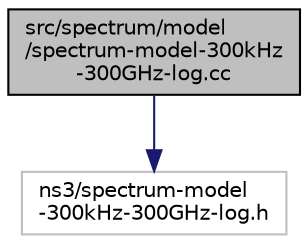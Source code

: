 digraph "src/spectrum/model/spectrum-model-300kHz-300GHz-log.cc"
{
 // LATEX_PDF_SIZE
  edge [fontname="Helvetica",fontsize="10",labelfontname="Helvetica",labelfontsize="10"];
  node [fontname="Helvetica",fontsize="10",shape=record];
  Node1 [label="src/spectrum/model\l/spectrum-model-300kHz\l-300GHz-log.cc",height=0.2,width=0.4,color="black", fillcolor="grey75", style="filled", fontcolor="black",tooltip=" "];
  Node1 -> Node2 [color="midnightblue",fontsize="10",style="solid",fontname="Helvetica"];
  Node2 [label="ns3/spectrum-model\l-300kHz-300GHz-log.h",height=0.2,width=0.4,color="grey75", fillcolor="white", style="filled",tooltip=" "];
}
